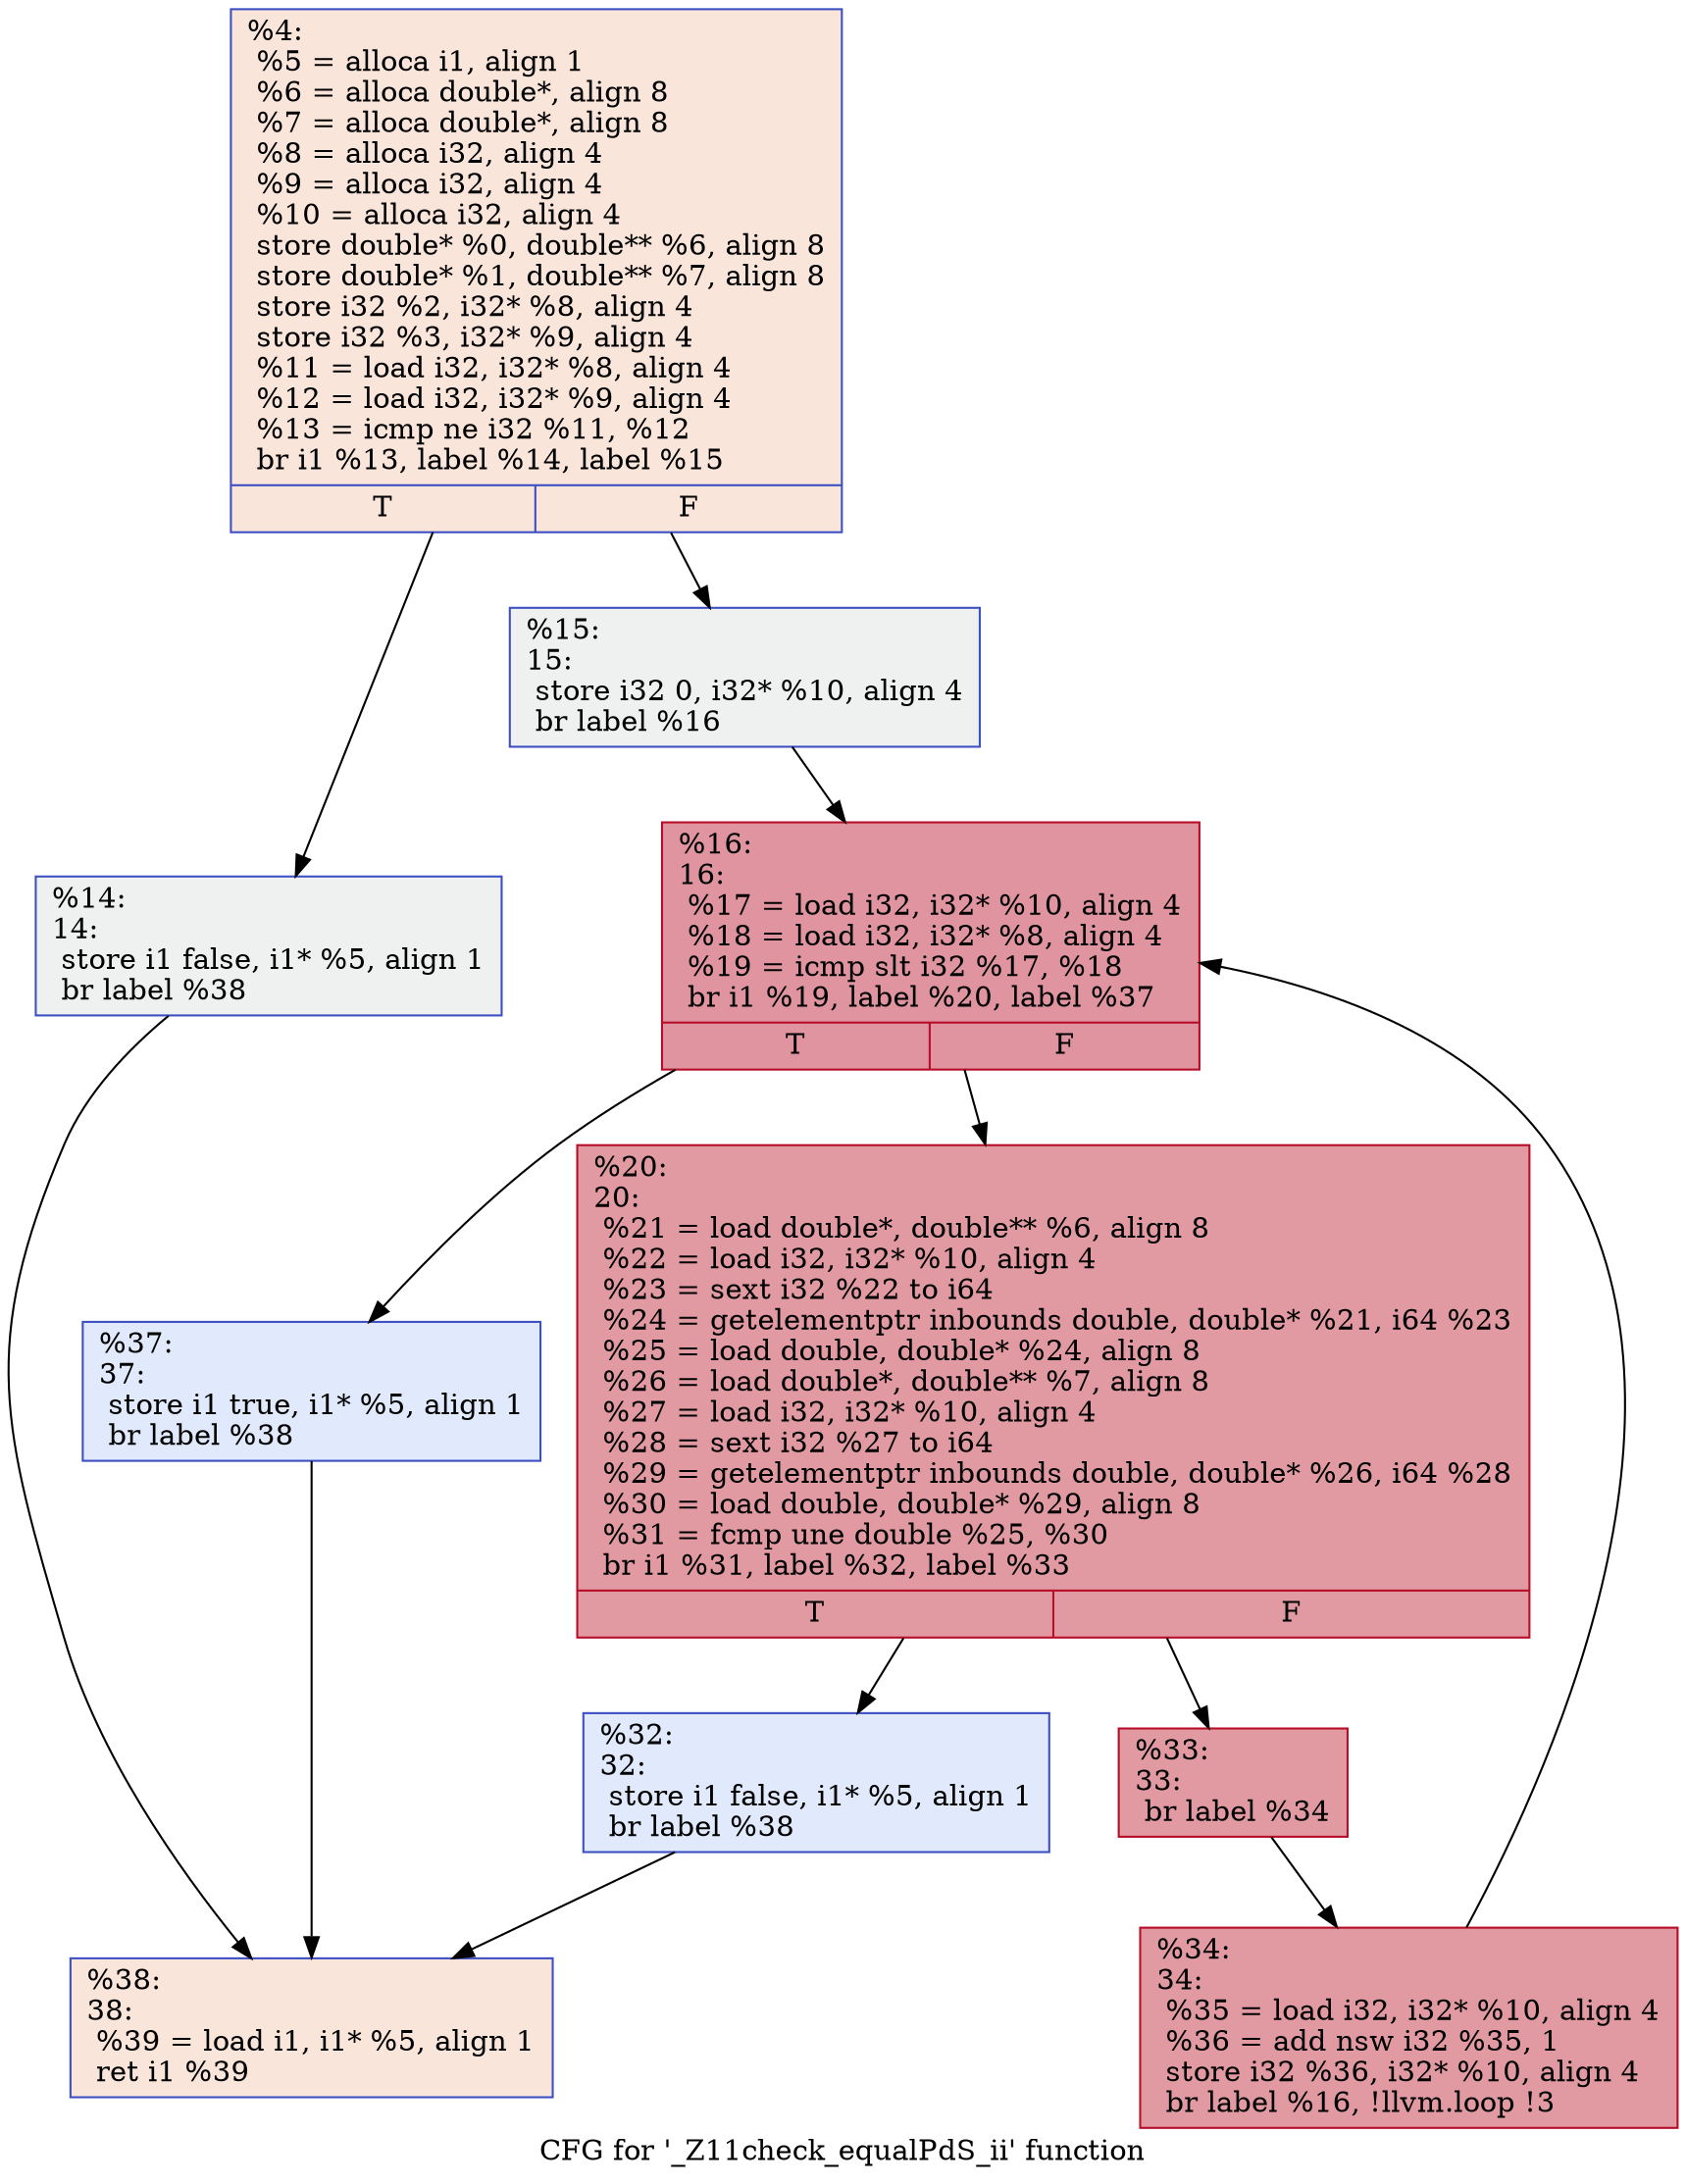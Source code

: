 digraph "CFG for '_Z11check_equalPdS_ii' function" {
	label="CFG for '_Z11check_equalPdS_ii' function";

	1 [shape=record,color="#3d50c3ff", style=filled, fillcolor="#f4c5ad70",label="{%4:\l  %5 = alloca i1, align 1\l  %6 = alloca double*, align 8\l  %7 = alloca double*, align 8\l  %8 = alloca i32, align 4\l  %9 = alloca i32, align 4\l  %10 = alloca i32, align 4\l  store double* %0, double** %6, align 8\l  store double* %1, double** %7, align 8\l  store i32 %2, i32* %8, align 4\l  store i32 %3, i32* %9, align 4\l  %11 = load i32, i32* %8, align 4\l  %12 = load i32, i32* %9, align 4\l  %13 = icmp ne i32 %11, %12\l  br i1 %13, label %14, label %15\l|{<s0>T|<s1>F}}"];
	1 -> 2;
	1 -> 3;
	2 [shape=record,color="#3d50c3ff", style=filled, fillcolor="#dbdcde70",label="{%14:\l14:                                               \l  store i1 false, i1* %5, align 1\l  br label %38\l}"];
	2 -> 4;
	3 [shape=record,color="#3d50c3ff", style=filled, fillcolor="#dbdcde70",label="{%15:\l15:                                               \l  store i32 0, i32* %10, align 4\l  br label %16\l}"];
	3 -> 5;
	5 [shape=record,color="#b70d28ff", style=filled, fillcolor="#b70d2870",label="{%16:\l16:                                               \l  %17 = load i32, i32* %10, align 4\l  %18 = load i32, i32* %8, align 4\l  %19 = icmp slt i32 %17, %18\l  br i1 %19, label %20, label %37\l|{<s0>T|<s1>F}}"];
	5 -> 6;
	5 -> 7;
	6 [shape=record,color="#b70d28ff", style=filled, fillcolor="#bb1b2c70",label="{%20:\l20:                                               \l  %21 = load double*, double** %6, align 8\l  %22 = load i32, i32* %10, align 4\l  %23 = sext i32 %22 to i64\l  %24 = getelementptr inbounds double, double* %21, i64 %23\l  %25 = load double, double* %24, align 8\l  %26 = load double*, double** %7, align 8\l  %27 = load i32, i32* %10, align 4\l  %28 = sext i32 %27 to i64\l  %29 = getelementptr inbounds double, double* %26, i64 %28\l  %30 = load double, double* %29, align 8\l  %31 = fcmp une double %25, %30\l  br i1 %31, label %32, label %33\l|{<s0>T|<s1>F}}"];
	6 -> 8;
	6 -> 9;
	8 [shape=record,color="#3d50c3ff", style=filled, fillcolor="#b9d0f970",label="{%32:\l32:                                               \l  store i1 false, i1* %5, align 1\l  br label %38\l}"];
	8 -> 4;
	9 [shape=record,color="#b70d28ff", style=filled, fillcolor="#bb1b2c70",label="{%33:\l33:                                               \l  br label %34\l}"];
	9 -> 10;
	10 [shape=record,color="#b70d28ff", style=filled, fillcolor="#bb1b2c70",label="{%34:\l34:                                               \l  %35 = load i32, i32* %10, align 4\l  %36 = add nsw i32 %35, 1\l  store i32 %36, i32* %10, align 4\l  br label %16, !llvm.loop !3\l}"];
	10 -> 5;
	7 [shape=record,color="#3d50c3ff", style=filled, fillcolor="#b9d0f970",label="{%37:\l37:                                               \l  store i1 true, i1* %5, align 1\l  br label %38\l}"];
	7 -> 4;
	4 [shape=record,color="#3d50c3ff", style=filled, fillcolor="#f4c5ad70",label="{%38:\l38:                                               \l  %39 = load i1, i1* %5, align 1\l  ret i1 %39\l}"];
}

